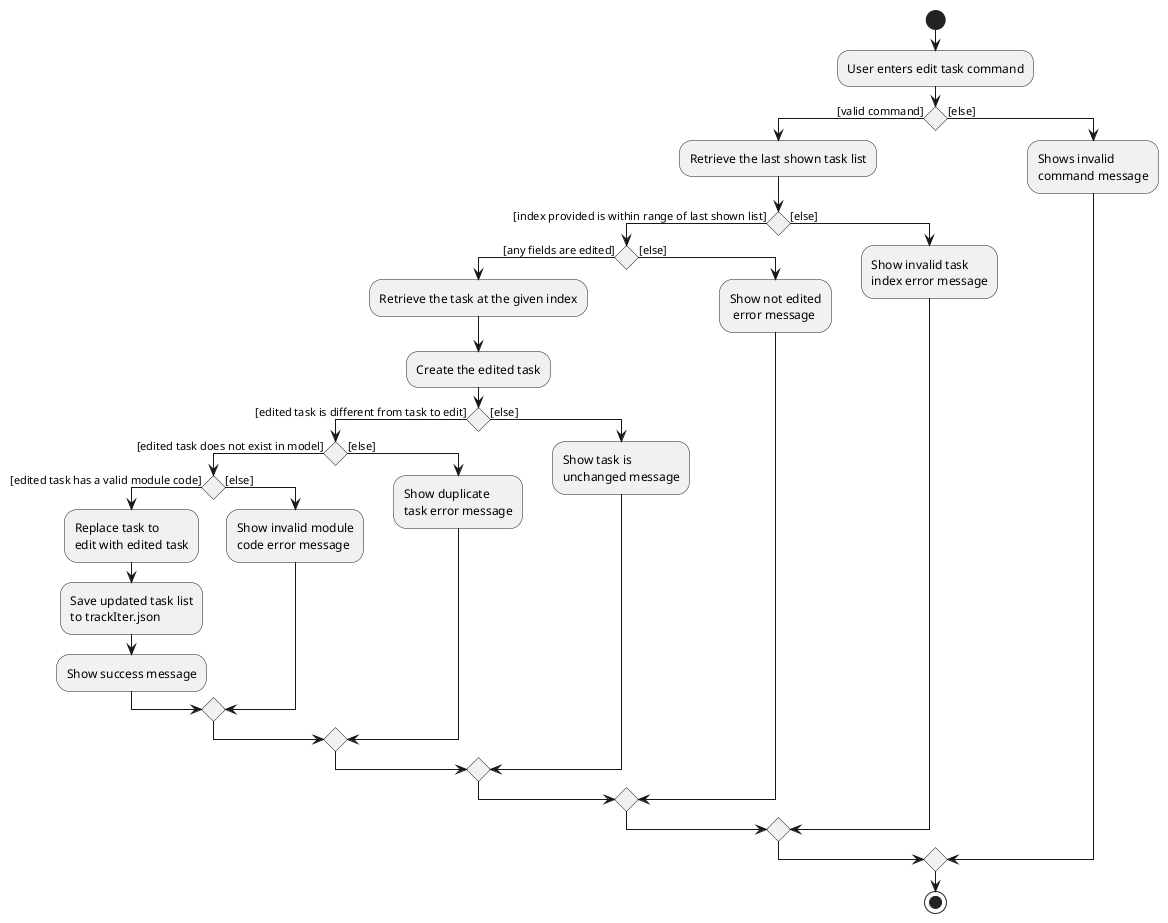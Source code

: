 @startuml
start
:User enters edit task command;

'Since the beta syntax does not support placing the condition outside the
'diamond we place it as the true branch instead.

if () then ([valid command])
    :Retrieve the last shown task list;
    if () then ([index provided is within range of last shown list])
        if () then ([any fields are edited])
            :Retrieve the task at the given index;
            :Create the edited task;
            if () then ([edited task is different from task to edit])
            if () then ([edited task does not exist in model])
            if () then ([edited task has a valid module code])
            :Replace task to
            edit with edited task;
            :Save updated task list
            to trackIter.json;
            :Show success message;
            else ([else])
            :Show invalid module
            code error message;
            endif
            else ([else])
            :Show duplicate
            task error message;
            endif
            else ([else])
            :Show task is
            unchanged message;
            endif
        else ([else])
            :Show not edited
             error message;
        endif

    else ([else])
        :Show invalid task
        index error message;
    endif
else ([else])
    :Shows invalid
    command message;
endif
stop
@enduml
